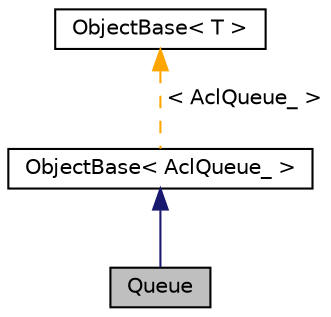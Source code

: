 digraph "Queue"
{
 // LATEX_PDF_SIZE
  edge [fontname="Helvetica",fontsize="10",labelfontname="Helvetica",labelfontsize="10"];
  node [fontname="Helvetica",fontsize="10",shape=record];
  Node1 [label="Queue",height=0.2,width=0.4,color="black", fillcolor="grey75", style="filled", fontcolor="black",tooltip="Queue classData type enumeration."];
  Node2 -> Node1 [dir="back",color="midnightblue",fontsize="10",style="solid",fontname="Helvetica"];
  Node2 [label="ObjectBase\< AclQueue_ \>",height=0.2,width=0.4,color="black", fillcolor="white", style="filled",URL="$classacl_1_1detail_1_1_object_base.xhtml",tooltip=" "];
  Node3 -> Node2 [dir="back",color="orange",fontsize="10",style="dashed",label=" \< AclQueue_ \>" ,fontname="Helvetica"];
  Node3 [label="ObjectBase\< T \>",height=0.2,width=0.4,color="black", fillcolor="white", style="filled",URL="$classacl_1_1detail_1_1_object_base.xhtml",tooltip="Object base class for library objects."];
}
